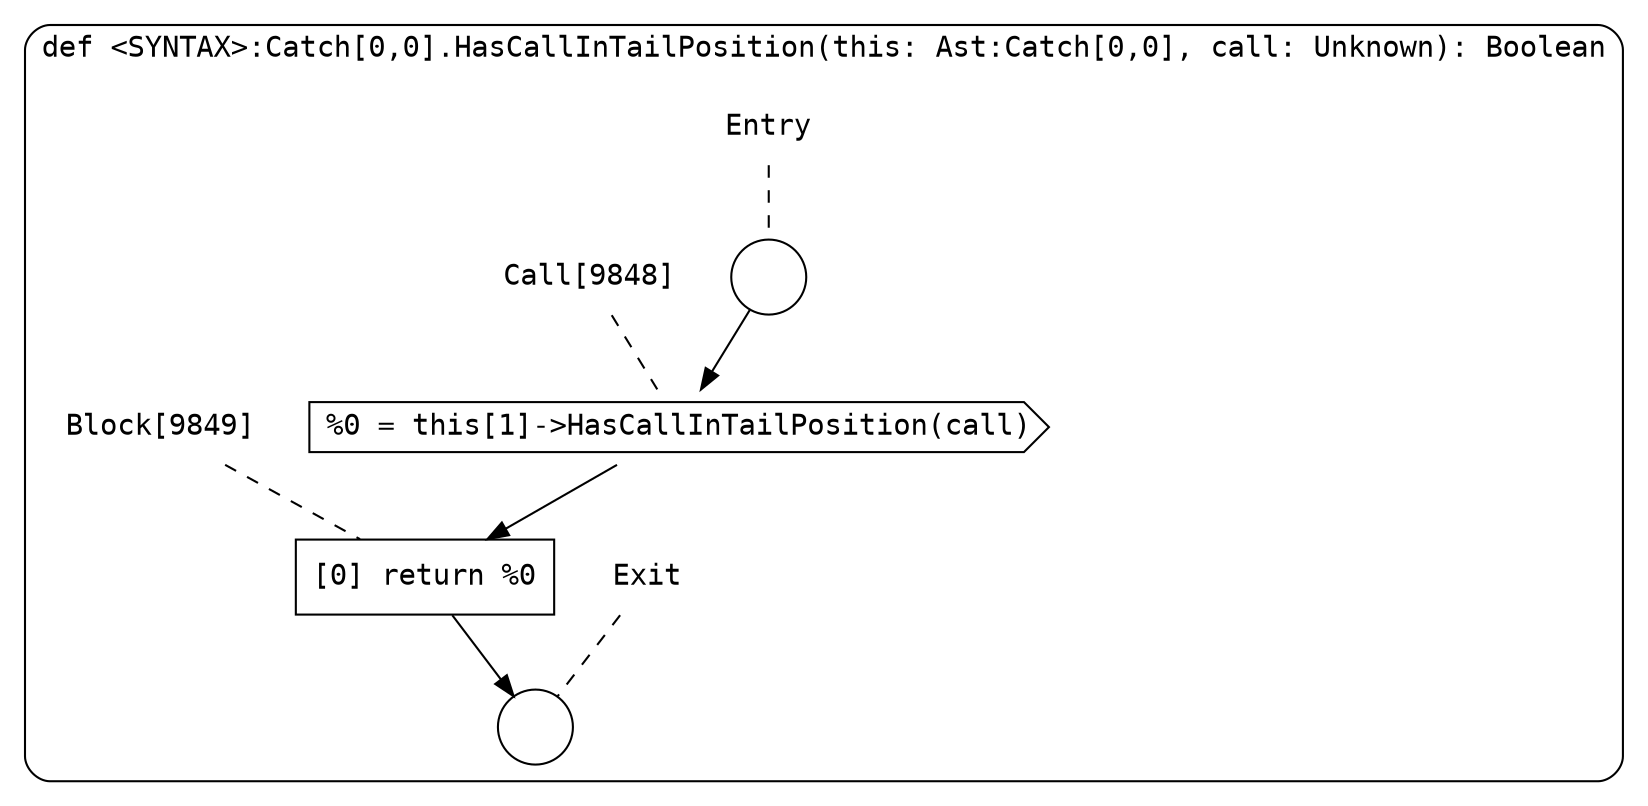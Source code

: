 digraph {
  graph [fontname = "Consolas"]
  node [fontname = "Consolas"]
  edge [fontname = "Consolas"]
  subgraph cluster1776 {
    label = "def <SYNTAX>:Catch[0,0].HasCallInTailPosition(this: Ast:Catch[0,0], call: Unknown): Boolean"
    style = rounded
    cluster1776_entry_name [shape=none, label=<<font color="black">Entry</font>>]
    cluster1776_entry_name -> cluster1776_entry [arrowhead=none, color="black", style=dashed]
    cluster1776_entry [shape=circle label=" " color="black" fillcolor="white" style=filled]
    cluster1776_entry -> node9848 [color="black"]
    cluster1776_exit_name [shape=none, label=<<font color="black">Exit</font>>]
    cluster1776_exit_name -> cluster1776_exit [arrowhead=none, color="black", style=dashed]
    cluster1776_exit [shape=circle label=" " color="black" fillcolor="white" style=filled]
    node9848_name [shape=none, label=<<font color="black">Call[9848]</font>>]
    node9848_name -> node9848 [arrowhead=none, color="black", style=dashed]
    node9848 [shape=cds, label=<<font color="black">%0 = this[1]-&gt;HasCallInTailPosition(call)</font>> color="black" fillcolor="white", style=filled]
    node9848 -> node9849 [color="black"]
    node9849_name [shape=none, label=<<font color="black">Block[9849]</font>>]
    node9849_name -> node9849 [arrowhead=none, color="black", style=dashed]
    node9849 [shape=box, label=<<font color="black">[0] return %0<BR ALIGN="LEFT"/></font>> color="black" fillcolor="white", style=filled]
    node9849 -> cluster1776_exit [color="black"]
  }
}